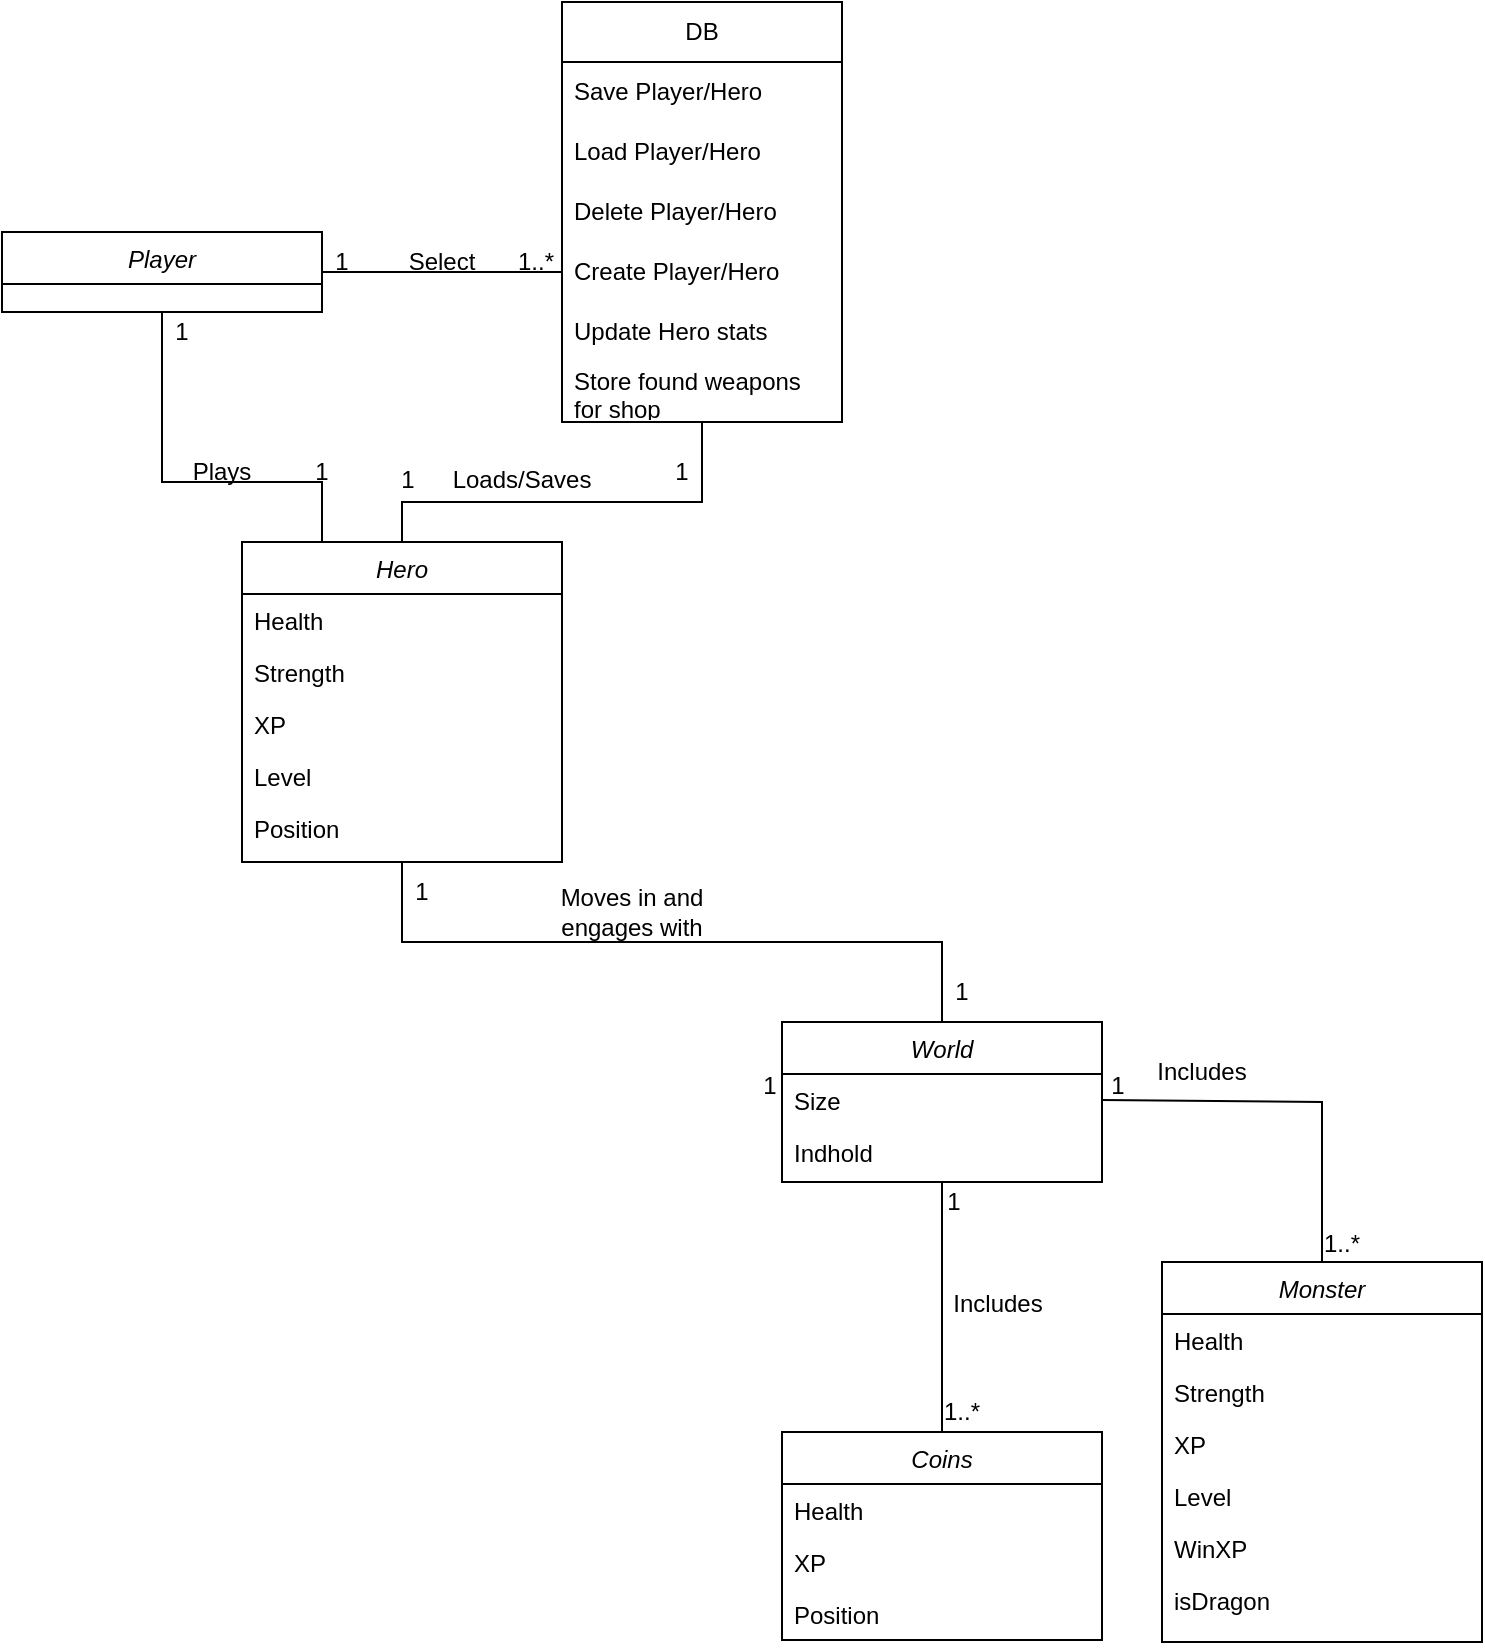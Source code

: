 <mxfile version="27.0.9">
  <diagram id="C5RBs43oDa-KdzZeNtuy" name="Page-1">
    <mxGraphModel dx="1410" dy="825" grid="1" gridSize="10" guides="1" tooltips="1" connect="1" arrows="1" fold="1" page="1" pageScale="1" pageWidth="827" pageHeight="1169" math="0" shadow="0">
      <root>
        <mxCell id="WIyWlLk6GJQsqaUBKTNV-0" />
        <mxCell id="WIyWlLk6GJQsqaUBKTNV-1" parent="WIyWlLk6GJQsqaUBKTNV-0" />
        <mxCell id="zkfFHV4jXpPFQw0GAbJ--0" value="Hero" style="swimlane;fontStyle=2;align=center;verticalAlign=top;childLayout=stackLayout;horizontal=1;startSize=26;horizontalStack=0;resizeParent=1;resizeLast=0;collapsible=1;marginBottom=0;rounded=0;shadow=0;strokeWidth=1;" parent="WIyWlLk6GJQsqaUBKTNV-1" vertex="1">
          <mxGeometry x="140" y="310" width="160" height="160" as="geometry">
            <mxRectangle x="230" y="140" width="160" height="26" as="alternateBounds" />
          </mxGeometry>
        </mxCell>
        <mxCell id="zkfFHV4jXpPFQw0GAbJ--1" value="Health" style="text;align=left;verticalAlign=top;spacingLeft=4;spacingRight=4;overflow=hidden;rotatable=0;points=[[0,0.5],[1,0.5]];portConstraint=eastwest;" parent="zkfFHV4jXpPFQw0GAbJ--0" vertex="1">
          <mxGeometry y="26" width="160" height="26" as="geometry" />
        </mxCell>
        <mxCell id="zkfFHV4jXpPFQw0GAbJ--3" value="Strength" style="text;align=left;verticalAlign=top;spacingLeft=4;spacingRight=4;overflow=hidden;rotatable=0;points=[[0,0.5],[1,0.5]];portConstraint=eastwest;rounded=0;shadow=0;html=0;" parent="zkfFHV4jXpPFQw0GAbJ--0" vertex="1">
          <mxGeometry y="52" width="160" height="26" as="geometry" />
        </mxCell>
        <mxCell id="LXE3mrM0U1V3pKep8rBD-0" value="XP" style="text;align=left;verticalAlign=top;spacingLeft=4;spacingRight=4;overflow=hidden;rotatable=0;points=[[0,0.5],[1,0.5]];portConstraint=eastwest;rounded=0;shadow=0;html=0;" parent="zkfFHV4jXpPFQw0GAbJ--0" vertex="1">
          <mxGeometry y="78" width="160" height="26" as="geometry" />
        </mxCell>
        <mxCell id="LXE3mrM0U1V3pKep8rBD-1" value="Level" style="text;align=left;verticalAlign=top;spacingLeft=4;spacingRight=4;overflow=hidden;rotatable=0;points=[[0,0.5],[1,0.5]];portConstraint=eastwest;rounded=0;shadow=0;html=0;" parent="zkfFHV4jXpPFQw0GAbJ--0" vertex="1">
          <mxGeometry y="104" width="160" height="26" as="geometry" />
        </mxCell>
        <mxCell id="LXE3mrM0U1V3pKep8rBD-2" value="Position" style="text;align=left;verticalAlign=top;spacingLeft=4;spacingRight=4;overflow=hidden;rotatable=0;points=[[0,0.5],[1,0.5]];portConstraint=eastwest;rounded=0;shadow=0;html=0;" parent="zkfFHV4jXpPFQw0GAbJ--0" vertex="1">
          <mxGeometry y="130" width="160" height="26" as="geometry" />
        </mxCell>
        <mxCell id="LXE3mrM0U1V3pKep8rBD-3" value="Monster" style="swimlane;fontStyle=2;align=center;verticalAlign=top;childLayout=stackLayout;horizontal=1;startSize=26;horizontalStack=0;resizeParent=1;resizeLast=0;collapsible=1;marginBottom=0;rounded=0;shadow=0;strokeWidth=1;" parent="WIyWlLk6GJQsqaUBKTNV-1" vertex="1">
          <mxGeometry x="600" y="670" width="160" height="190" as="geometry">
            <mxRectangle x="540" y="50" width="160" height="26" as="alternateBounds" />
          </mxGeometry>
        </mxCell>
        <mxCell id="LXE3mrM0U1V3pKep8rBD-4" value="Health" style="text;align=left;verticalAlign=top;spacingLeft=4;spacingRight=4;overflow=hidden;rotatable=0;points=[[0,0.5],[1,0.5]];portConstraint=eastwest;" parent="LXE3mrM0U1V3pKep8rBD-3" vertex="1">
          <mxGeometry y="26" width="160" height="26" as="geometry" />
        </mxCell>
        <mxCell id="LXE3mrM0U1V3pKep8rBD-5" value="Strength" style="text;align=left;verticalAlign=top;spacingLeft=4;spacingRight=4;overflow=hidden;rotatable=0;points=[[0,0.5],[1,0.5]];portConstraint=eastwest;rounded=0;shadow=0;html=0;" parent="LXE3mrM0U1V3pKep8rBD-3" vertex="1">
          <mxGeometry y="52" width="160" height="26" as="geometry" />
        </mxCell>
        <mxCell id="LXE3mrM0U1V3pKep8rBD-6" value="XP" style="text;align=left;verticalAlign=top;spacingLeft=4;spacingRight=4;overflow=hidden;rotatable=0;points=[[0,0.5],[1,0.5]];portConstraint=eastwest;rounded=0;shadow=0;html=0;" parent="LXE3mrM0U1V3pKep8rBD-3" vertex="1">
          <mxGeometry y="78" width="160" height="26" as="geometry" />
        </mxCell>
        <mxCell id="LXE3mrM0U1V3pKep8rBD-7" value="Level" style="text;align=left;verticalAlign=top;spacingLeft=4;spacingRight=4;overflow=hidden;rotatable=0;points=[[0,0.5],[1,0.5]];portConstraint=eastwest;rounded=0;shadow=0;html=0;" parent="LXE3mrM0U1V3pKep8rBD-3" vertex="1">
          <mxGeometry y="104" width="160" height="26" as="geometry" />
        </mxCell>
        <mxCell id="LXE3mrM0U1V3pKep8rBD-9" value="WinXP" style="text;align=left;verticalAlign=top;spacingLeft=4;spacingRight=4;overflow=hidden;rotatable=0;points=[[0,0.5],[1,0.5]];portConstraint=eastwest;rounded=0;shadow=0;html=0;" parent="LXE3mrM0U1V3pKep8rBD-3" vertex="1">
          <mxGeometry y="130" width="160" height="26" as="geometry" />
        </mxCell>
        <mxCell id="GA1ArVlmz4taTGkDyoL6-7" value="isDragon" style="text;align=left;verticalAlign=top;spacingLeft=4;spacingRight=4;overflow=hidden;rotatable=0;points=[[0,0.5],[1,0.5]];portConstraint=eastwest;rounded=0;shadow=0;html=0;" parent="LXE3mrM0U1V3pKep8rBD-3" vertex="1">
          <mxGeometry y="156" width="160" height="26" as="geometry" />
        </mxCell>
        <mxCell id="LXE3mrM0U1V3pKep8rBD-10" value="World" style="swimlane;fontStyle=2;align=center;verticalAlign=top;childLayout=stackLayout;horizontal=1;startSize=26;horizontalStack=0;resizeParent=1;resizeLast=0;collapsible=1;marginBottom=0;rounded=0;shadow=0;strokeWidth=1;" parent="WIyWlLk6GJQsqaUBKTNV-1" vertex="1">
          <mxGeometry x="410" y="550" width="160" height="80" as="geometry">
            <mxRectangle x="540" y="250" width="160" height="26" as="alternateBounds" />
          </mxGeometry>
        </mxCell>
        <mxCell id="LXE3mrM0U1V3pKep8rBD-11" value="Size" style="text;align=left;verticalAlign=top;spacingLeft=4;spacingRight=4;overflow=hidden;rotatable=0;points=[[0,0.5],[1,0.5]];portConstraint=eastwest;" parent="LXE3mrM0U1V3pKep8rBD-10" vertex="1">
          <mxGeometry y="26" width="160" height="26" as="geometry" />
        </mxCell>
        <mxCell id="LXE3mrM0U1V3pKep8rBD-17" value="Indhold" style="text;align=left;verticalAlign=top;spacingLeft=4;spacingRight=4;overflow=hidden;rotatable=0;points=[[0,0.5],[1,0.5]];portConstraint=eastwest;" parent="LXE3mrM0U1V3pKep8rBD-10" vertex="1">
          <mxGeometry y="52" width="160" height="26" as="geometry" />
        </mxCell>
        <mxCell id="GA1ArVlmz4taTGkDyoL6-0" value="DB" style="swimlane;fontStyle=0;childLayout=stackLayout;horizontal=1;startSize=30;horizontalStack=0;resizeParent=1;resizeParentMax=0;resizeLast=0;collapsible=1;marginBottom=0;whiteSpace=wrap;html=1;" parent="WIyWlLk6GJQsqaUBKTNV-1" vertex="1">
          <mxGeometry x="300" y="40" width="140" height="210" as="geometry">
            <mxRectangle x="300" y="40" width="60" height="30" as="alternateBounds" />
          </mxGeometry>
        </mxCell>
        <mxCell id="GA1ArVlmz4taTGkDyoL6-1" value="Save Player/Hero" style="text;strokeColor=none;fillColor=none;align=left;verticalAlign=middle;spacingLeft=4;spacingRight=4;overflow=hidden;points=[[0,0.5],[1,0.5]];portConstraint=eastwest;rotatable=0;whiteSpace=wrap;html=1;" parent="GA1ArVlmz4taTGkDyoL6-0" vertex="1">
          <mxGeometry y="30" width="140" height="30" as="geometry" />
        </mxCell>
        <mxCell id="GA1ArVlmz4taTGkDyoL6-2" value="Load Player/Hero" style="text;strokeColor=none;fillColor=none;align=left;verticalAlign=middle;spacingLeft=4;spacingRight=4;overflow=hidden;points=[[0,0.5],[1,0.5]];portConstraint=eastwest;rotatable=0;whiteSpace=wrap;html=1;" parent="GA1ArVlmz4taTGkDyoL6-0" vertex="1">
          <mxGeometry y="60" width="140" height="30" as="geometry" />
        </mxCell>
        <mxCell id="GA1ArVlmz4taTGkDyoL6-3" value="Delete Player/Hero" style="text;strokeColor=none;fillColor=none;align=left;verticalAlign=middle;spacingLeft=4;spacingRight=4;overflow=hidden;points=[[0,0.5],[1,0.5]];portConstraint=eastwest;rotatable=0;whiteSpace=wrap;html=1;" parent="GA1ArVlmz4taTGkDyoL6-0" vertex="1">
          <mxGeometry y="90" width="140" height="30" as="geometry" />
        </mxCell>
        <mxCell id="2WLZ9L657auSfHA2F6kP-16" value="Create Player/Hero" style="text;strokeColor=none;fillColor=none;align=left;verticalAlign=middle;spacingLeft=4;spacingRight=4;overflow=hidden;points=[[0,0.5],[1,0.5]];portConstraint=eastwest;rotatable=0;whiteSpace=wrap;html=1;" parent="GA1ArVlmz4taTGkDyoL6-0" vertex="1">
          <mxGeometry y="120" width="140" height="30" as="geometry" />
        </mxCell>
        <mxCell id="GA1ArVlmz4taTGkDyoL6-4" value="Update Hero stats" style="text;strokeColor=none;fillColor=none;align=left;verticalAlign=middle;spacingLeft=4;spacingRight=4;overflow=hidden;points=[[0,0.5],[1,0.5]];portConstraint=eastwest;rotatable=0;whiteSpace=wrap;html=1;" parent="GA1ArVlmz4taTGkDyoL6-0" vertex="1">
          <mxGeometry y="150" width="140" height="30" as="geometry" />
        </mxCell>
        <mxCell id="2WLZ9L657auSfHA2F6kP-17" value="Store found weapons for shop" style="text;strokeColor=none;fillColor=none;align=left;verticalAlign=middle;spacingLeft=4;spacingRight=4;overflow=hidden;points=[[0,0.5],[1,0.5]];portConstraint=eastwest;rotatable=0;whiteSpace=wrap;html=1;" parent="GA1ArVlmz4taTGkDyoL6-0" vertex="1">
          <mxGeometry y="180" width="140" height="30" as="geometry" />
        </mxCell>
        <mxCell id="GA1ArVlmz4taTGkDyoL6-8" value="Player" style="swimlane;fontStyle=2;align=center;verticalAlign=top;childLayout=stackLayout;horizontal=1;startSize=26;horizontalStack=0;resizeParent=1;resizeLast=0;collapsible=1;marginBottom=0;rounded=0;shadow=0;strokeWidth=1;" parent="WIyWlLk6GJQsqaUBKTNV-1" vertex="1">
          <mxGeometry x="20" y="155" width="160" height="40" as="geometry">
            <mxRectangle x="230" y="140" width="160" height="26" as="alternateBounds" />
          </mxGeometry>
        </mxCell>
        <mxCell id="GA1ArVlmz4taTGkDyoL6-16" value="" style="endArrow=none;html=1;rounded=0;exitX=1;exitY=0.5;exitDx=0;exitDy=0;entryX=0;entryY=0.5;entryDx=0;entryDy=0;" parent="WIyWlLk6GJQsqaUBKTNV-1" source="GA1ArVlmz4taTGkDyoL6-8" target="2WLZ9L657auSfHA2F6kP-16" edge="1">
          <mxGeometry width="50" height="50" relative="1" as="geometry">
            <mxPoint x="380" y="336" as="sourcePoint" />
            <mxPoint x="280" y="200" as="targetPoint" />
          </mxGeometry>
        </mxCell>
        <mxCell id="GA1ArVlmz4taTGkDyoL6-19" value="Coins" style="swimlane;fontStyle=2;align=center;verticalAlign=top;childLayout=stackLayout;horizontal=1;startSize=26;horizontalStack=0;resizeParent=1;resizeLast=0;collapsible=1;marginBottom=0;rounded=0;shadow=0;strokeWidth=1;" parent="WIyWlLk6GJQsqaUBKTNV-1" vertex="1">
          <mxGeometry x="410" y="755" width="160" height="104" as="geometry">
            <mxRectangle x="230" y="140" width="160" height="26" as="alternateBounds" />
          </mxGeometry>
        </mxCell>
        <mxCell id="GA1ArVlmz4taTGkDyoL6-20" value="Health" style="text;align=left;verticalAlign=top;spacingLeft=4;spacingRight=4;overflow=hidden;rotatable=0;points=[[0,0.5],[1,0.5]];portConstraint=eastwest;" parent="GA1ArVlmz4taTGkDyoL6-19" vertex="1">
          <mxGeometry y="26" width="160" height="26" as="geometry" />
        </mxCell>
        <mxCell id="GA1ArVlmz4taTGkDyoL6-22" value="XP" style="text;align=left;verticalAlign=top;spacingLeft=4;spacingRight=4;overflow=hidden;rotatable=0;points=[[0,0.5],[1,0.5]];portConstraint=eastwest;rounded=0;shadow=0;html=0;" parent="GA1ArVlmz4taTGkDyoL6-19" vertex="1">
          <mxGeometry y="52" width="160" height="26" as="geometry" />
        </mxCell>
        <mxCell id="GA1ArVlmz4taTGkDyoL6-24" value="Position" style="text;align=left;verticalAlign=top;spacingLeft=4;spacingRight=4;overflow=hidden;rotatable=0;points=[[0,0.5],[1,0.5]];portConstraint=eastwest;rounded=0;shadow=0;html=0;" parent="GA1ArVlmz4taTGkDyoL6-19" vertex="1">
          <mxGeometry y="78" width="160" height="26" as="geometry" />
        </mxCell>
        <mxCell id="GA1ArVlmz4taTGkDyoL6-27" value="" style="endArrow=none;html=1;rounded=0;entryX=0.5;entryY=0;entryDx=0;entryDy=0;exitX=0.5;exitY=1;exitDx=0;exitDy=0;" parent="WIyWlLk6GJQsqaUBKTNV-1" source="GA1ArVlmz4taTGkDyoL6-0" target="zkfFHV4jXpPFQw0GAbJ--0" edge="1">
          <mxGeometry width="50" height="50" relative="1" as="geometry">
            <mxPoint x="400" y="280" as="sourcePoint" />
            <mxPoint x="590.0" y="175.01" as="targetPoint" />
            <Array as="points">
              <mxPoint x="370" y="290" />
              <mxPoint x="220" y="290" />
            </Array>
          </mxGeometry>
        </mxCell>
        <mxCell id="GA1ArVlmz4taTGkDyoL6-33" value="" style="endArrow=none;html=1;rounded=0;exitX=0.5;exitY=0;exitDx=0;exitDy=0;entryX=0.5;entryY=1;entryDx=0;entryDy=0;" parent="WIyWlLk6GJQsqaUBKTNV-1" source="GA1ArVlmz4taTGkDyoL6-19" target="LXE3mrM0U1V3pKep8rBD-10" edge="1">
          <mxGeometry width="50" height="50" relative="1" as="geometry">
            <mxPoint x="310" y="680" as="sourcePoint" />
            <mxPoint x="420" y="599" as="targetPoint" />
          </mxGeometry>
        </mxCell>
        <mxCell id="GA1ArVlmz4taTGkDyoL6-34" value="" style="endArrow=none;html=1;rounded=0;exitX=0.5;exitY=0;exitDx=0;exitDy=0;entryX=1;entryY=0.5;entryDx=0;entryDy=0;" parent="WIyWlLk6GJQsqaUBKTNV-1" source="LXE3mrM0U1V3pKep8rBD-3" target="LXE3mrM0U1V3pKep8rBD-11" edge="1">
          <mxGeometry width="50" height="50" relative="1" as="geometry">
            <mxPoint x="320" y="690" as="sourcePoint" />
            <mxPoint x="430" y="609" as="targetPoint" />
            <Array as="points">
              <mxPoint x="680" y="590" />
            </Array>
          </mxGeometry>
        </mxCell>
        <mxCell id="GA1ArVlmz4taTGkDyoL6-37" value="" style="endArrow=none;html=1;rounded=0;exitX=0.5;exitY=0;exitDx=0;exitDy=0;entryX=0.5;entryY=1;entryDx=0;entryDy=0;" parent="WIyWlLk6GJQsqaUBKTNV-1" source="LXE3mrM0U1V3pKep8rBD-10" target="zkfFHV4jXpPFQw0GAbJ--0" edge="1">
          <mxGeometry width="50" height="50" relative="1" as="geometry">
            <mxPoint x="390" y="410" as="sourcePoint" />
            <mxPoint x="440" y="360" as="targetPoint" />
            <Array as="points">
              <mxPoint x="490" y="510" />
              <mxPoint x="220" y="510" />
            </Array>
          </mxGeometry>
        </mxCell>
        <mxCell id="GA1ArVlmz4taTGkDyoL6-38" value="Select" style="text;html=1;align=center;verticalAlign=middle;whiteSpace=wrap;rounded=0;" parent="WIyWlLk6GJQsqaUBKTNV-1" vertex="1">
          <mxGeometry x="210" y="155" width="60" height="30" as="geometry" />
        </mxCell>
        <mxCell id="GA1ArVlmz4taTGkDyoL6-39" value="1" style="text;html=1;align=center;verticalAlign=middle;whiteSpace=wrap;rounded=0;" parent="WIyWlLk6GJQsqaUBKTNV-1" vertex="1">
          <mxGeometry x="160" y="155" width="60" height="30" as="geometry" />
        </mxCell>
        <mxCell id="GA1ArVlmz4taTGkDyoL6-40" value="1..*" style="text;html=1;align=center;verticalAlign=middle;whiteSpace=wrap;rounded=0;" parent="WIyWlLk6GJQsqaUBKTNV-1" vertex="1">
          <mxGeometry x="257" y="155" width="60" height="30" as="geometry" />
        </mxCell>
        <mxCell id="GA1ArVlmz4taTGkDyoL6-42" value="1" style="text;html=1;align=center;verticalAlign=middle;whiteSpace=wrap;rounded=0;" parent="WIyWlLk6GJQsqaUBKTNV-1" vertex="1">
          <mxGeometry x="330" y="260" width="60" height="30" as="geometry" />
        </mxCell>
        <mxCell id="GA1ArVlmz4taTGkDyoL6-44" value="1" style="text;html=1;align=center;verticalAlign=middle;whiteSpace=wrap;rounded=0;" parent="WIyWlLk6GJQsqaUBKTNV-1" vertex="1">
          <mxGeometry x="193" y="264" width="60" height="30" as="geometry" />
        </mxCell>
        <mxCell id="GA1ArVlmz4taTGkDyoL6-48" value="Includes" style="text;html=1;align=center;verticalAlign=middle;whiteSpace=wrap;rounded=0;" parent="WIyWlLk6GJQsqaUBKTNV-1" vertex="1">
          <mxGeometry x="590" y="560" width="60" height="30" as="geometry" />
        </mxCell>
        <mxCell id="GA1ArVlmz4taTGkDyoL6-49" value="Includes" style="text;html=1;align=center;verticalAlign=middle;whiteSpace=wrap;rounded=0;" parent="WIyWlLk6GJQsqaUBKTNV-1" vertex="1">
          <mxGeometry x="488" y="676" width="60" height="30" as="geometry" />
        </mxCell>
        <mxCell id="GA1ArVlmz4taTGkDyoL6-50" value="1" style="text;html=1;align=center;verticalAlign=middle;whiteSpace=wrap;rounded=0;" parent="WIyWlLk6GJQsqaUBKTNV-1" vertex="1">
          <mxGeometry x="374" y="567" width="60" height="30" as="geometry" />
        </mxCell>
        <mxCell id="GA1ArVlmz4taTGkDyoL6-51" value="1" style="text;html=1;align=center;verticalAlign=middle;whiteSpace=wrap;rounded=0;" parent="WIyWlLk6GJQsqaUBKTNV-1" vertex="1">
          <mxGeometry x="548" y="567" width="60" height="30" as="geometry" />
        </mxCell>
        <mxCell id="GA1ArVlmz4taTGkDyoL6-52" value="1" style="text;html=1;align=center;verticalAlign=middle;whiteSpace=wrap;rounded=0;" parent="WIyWlLk6GJQsqaUBKTNV-1" vertex="1">
          <mxGeometry x="466" y="625" width="60" height="30" as="geometry" />
        </mxCell>
        <mxCell id="GA1ArVlmz4taTGkDyoL6-54" value="1..*" style="text;html=1;align=center;verticalAlign=middle;whiteSpace=wrap;rounded=0;" parent="WIyWlLk6GJQsqaUBKTNV-1" vertex="1">
          <mxGeometry x="470" y="730" width="60" height="30" as="geometry" />
        </mxCell>
        <mxCell id="GA1ArVlmz4taTGkDyoL6-55" value="1..*" style="text;html=1;align=center;verticalAlign=middle;whiteSpace=wrap;rounded=0;" parent="WIyWlLk6GJQsqaUBKTNV-1" vertex="1">
          <mxGeometry x="660" y="646" width="60" height="30" as="geometry" />
        </mxCell>
        <mxCell id="GA1ArVlmz4taTGkDyoL6-61" value="" style="endArrow=none;html=1;rounded=0;entryX=0.5;entryY=1;entryDx=0;entryDy=0;exitX=0.25;exitY=0;exitDx=0;exitDy=0;" parent="WIyWlLk6GJQsqaUBKTNV-1" source="zkfFHV4jXpPFQw0GAbJ--0" target="GA1ArVlmz4taTGkDyoL6-8" edge="1">
          <mxGeometry width="50" height="50" relative="1" as="geometry">
            <mxPoint x="100" y="300" as="sourcePoint" />
            <mxPoint x="120" y="240" as="targetPoint" />
            <Array as="points">
              <mxPoint x="180" y="280" />
              <mxPoint x="100" y="280" />
            </Array>
          </mxGeometry>
        </mxCell>
        <mxCell id="GA1ArVlmz4taTGkDyoL6-62" value="1" style="text;html=1;align=center;verticalAlign=middle;whiteSpace=wrap;rounded=0;" parent="WIyWlLk6GJQsqaUBKTNV-1" vertex="1">
          <mxGeometry x="150" y="260" width="60" height="30" as="geometry" />
        </mxCell>
        <mxCell id="GA1ArVlmz4taTGkDyoL6-64" value="1" style="text;html=1;align=center;verticalAlign=middle;whiteSpace=wrap;rounded=0;" parent="WIyWlLk6GJQsqaUBKTNV-1" vertex="1">
          <mxGeometry x="80" y="190" width="60" height="30" as="geometry" />
        </mxCell>
        <mxCell id="GA1ArVlmz4taTGkDyoL6-65" value="Plays" style="text;html=1;align=center;verticalAlign=middle;whiteSpace=wrap;rounded=0;" parent="WIyWlLk6GJQsqaUBKTNV-1" vertex="1">
          <mxGeometry x="100" y="260" width="60" height="30" as="geometry" />
        </mxCell>
        <mxCell id="GA1ArVlmz4taTGkDyoL6-66" value="Loads/Saves" style="text;html=1;align=center;verticalAlign=middle;whiteSpace=wrap;rounded=0;" parent="WIyWlLk6GJQsqaUBKTNV-1" vertex="1">
          <mxGeometry x="250" y="264" width="60" height="30" as="geometry" />
        </mxCell>
        <mxCell id="GA1ArVlmz4taTGkDyoL6-67" value="1" style="text;html=1;align=center;verticalAlign=middle;whiteSpace=wrap;rounded=0;" parent="WIyWlLk6GJQsqaUBKTNV-1" vertex="1">
          <mxGeometry x="470" y="520" width="60" height="30" as="geometry" />
        </mxCell>
        <mxCell id="GA1ArVlmz4taTGkDyoL6-68" value="1" style="text;html=1;align=center;verticalAlign=middle;whiteSpace=wrap;rounded=0;" parent="WIyWlLk6GJQsqaUBKTNV-1" vertex="1">
          <mxGeometry x="200" y="470" width="60" height="30" as="geometry" />
        </mxCell>
        <mxCell id="GA1ArVlmz4taTGkDyoL6-69" value="Moves in and engages with" style="text;html=1;align=center;verticalAlign=middle;whiteSpace=wrap;rounded=0;" parent="WIyWlLk6GJQsqaUBKTNV-1" vertex="1">
          <mxGeometry x="280" y="480" width="110" height="30" as="geometry" />
        </mxCell>
      </root>
    </mxGraphModel>
  </diagram>
</mxfile>
